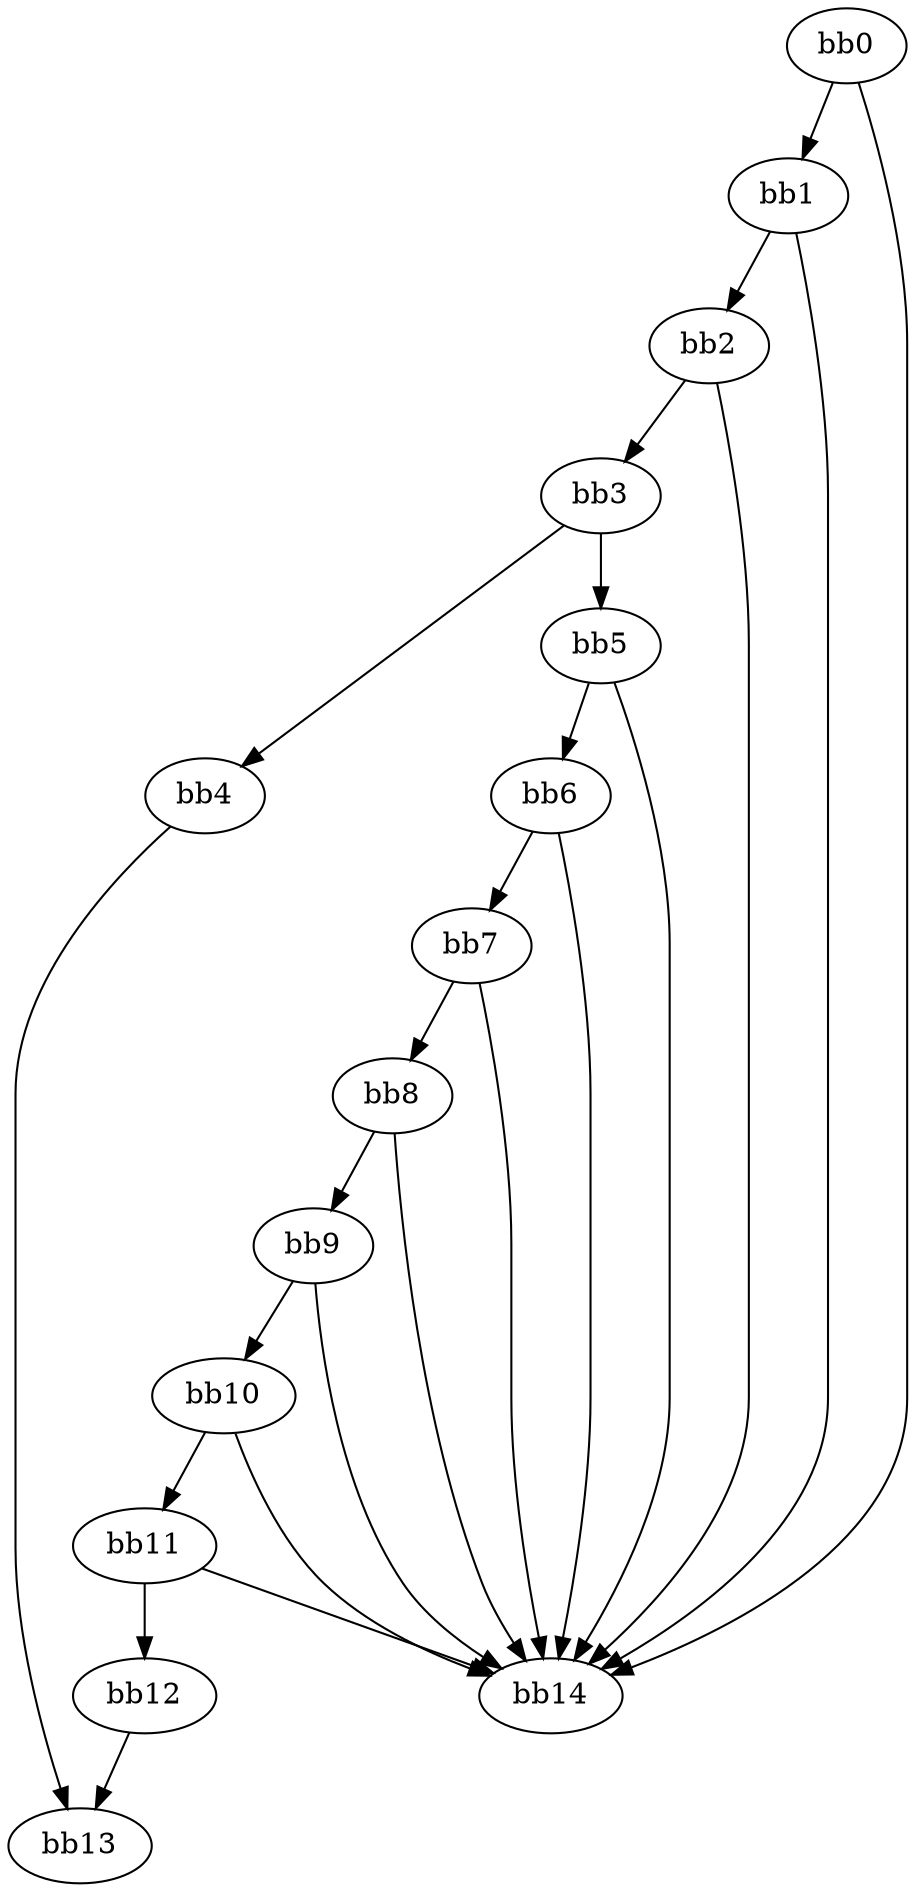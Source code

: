 digraph {
    0 [ label = "bb0\l" ]
    1 [ label = "bb1\l" ]
    2 [ label = "bb2\l" ]
    3 [ label = "bb3\l" ]
    4 [ label = "bb4\l" ]
    5 [ label = "bb5\l" ]
    6 [ label = "bb6\l" ]
    7 [ label = "bb7\l" ]
    8 [ label = "bb8\l" ]
    9 [ label = "bb9\l" ]
    10 [ label = "bb10\l" ]
    11 [ label = "bb11\l" ]
    12 [ label = "bb12\l" ]
    13 [ label = "bb13\l" ]
    14 [ label = "bb14\l" ]
    0 -> 1 [ ]
    0 -> 14 [ ]
    1 -> 2 [ ]
    1 -> 14 [ ]
    2 -> 3 [ ]
    2 -> 14 [ ]
    3 -> 4 [ ]
    3 -> 5 [ ]
    4 -> 13 [ ]
    5 -> 6 [ ]
    5 -> 14 [ ]
    6 -> 7 [ ]
    6 -> 14 [ ]
    7 -> 8 [ ]
    7 -> 14 [ ]
    8 -> 9 [ ]
    8 -> 14 [ ]
    9 -> 10 [ ]
    9 -> 14 [ ]
    10 -> 11 [ ]
    10 -> 14 [ ]
    11 -> 12 [ ]
    11 -> 14 [ ]
    12 -> 13 [ ]
}

